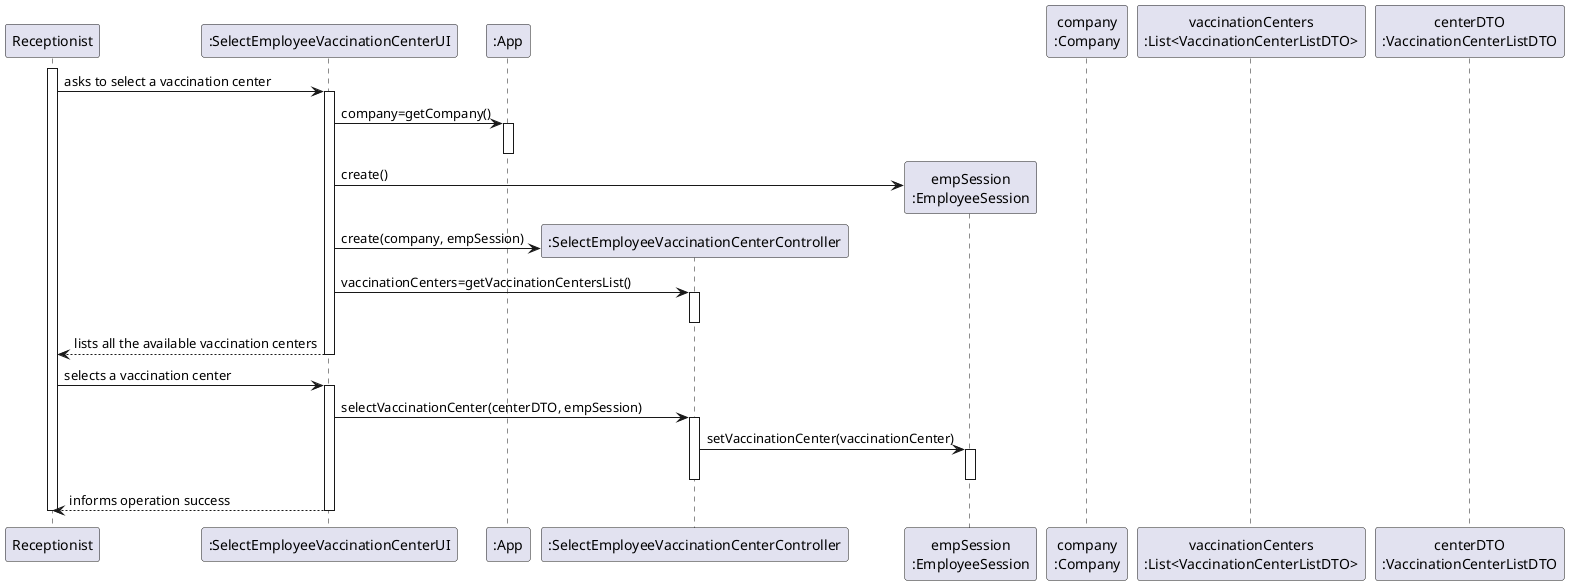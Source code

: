 @startuml

participant "Receptionist" as RECEPT
participant ":SelectEmployeeVaccinationCenterUI" as UI
participant ":App" as APP
participant ":SelectEmployeeVaccinationCenterController" as CTRL
participant "empSession\n:EmployeeSession" as SESSION
participant "company\n:Company" as COMP
participant "vaccinationCenters\n:List<VaccinationCenterListDTO>"
participant "centerDTO\n:VaccinationCenterListDTO"

activate RECEPT
  RECEPT -> UI : asks to select a vaccination center
  activate UI
    UI -> APP : company=getCompany()
    activate APP
    deactivate APP

    UI -> SESSION ** : create()

    UI -> CTRL ** : create(company, empSession)

    UI -> CTRL : vaccinationCenters=getVaccinationCentersList()
    activate CTRL
    deactivate CTRL

    RECEPT <-- UI  : lists all the available vaccination centers
  deactivate UI

  RECEPT -> UI : selects a vaccination center
  activate UI

    UI -> CTRL : selectVaccinationCenter(centerDTO, empSession)
    activate CTRL

      CTRL -> SESSION : setVaccinationCenter(vaccinationCenter)
      activate SESSION
      deactivate SESSION

    deactivate CTRL

    RECEPT <-- UI : informs operation success
  deactivate UI

deactivate RECEPT

@enduml
